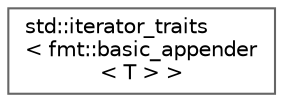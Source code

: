 digraph "类继承关系图"
{
 // LATEX_PDF_SIZE
  bgcolor="transparent";
  edge [fontname=Helvetica,fontsize=10,labelfontname=Helvetica,labelfontsize=10];
  node [fontname=Helvetica,fontsize=10,shape=box,height=0.2,width=0.4];
  rankdir="LR";
  Node0 [id="Node000000",label="std::iterator_traits\l\< fmt::basic_appender\l\< T \> \>",height=0.2,width=0.4,color="grey40", fillcolor="white", style="filled",URL="$structstd_1_1iterator__traits_3_01fmt_1_1basic__appender_3_01_t_01_4_01_4.html",tooltip=" "];
}
